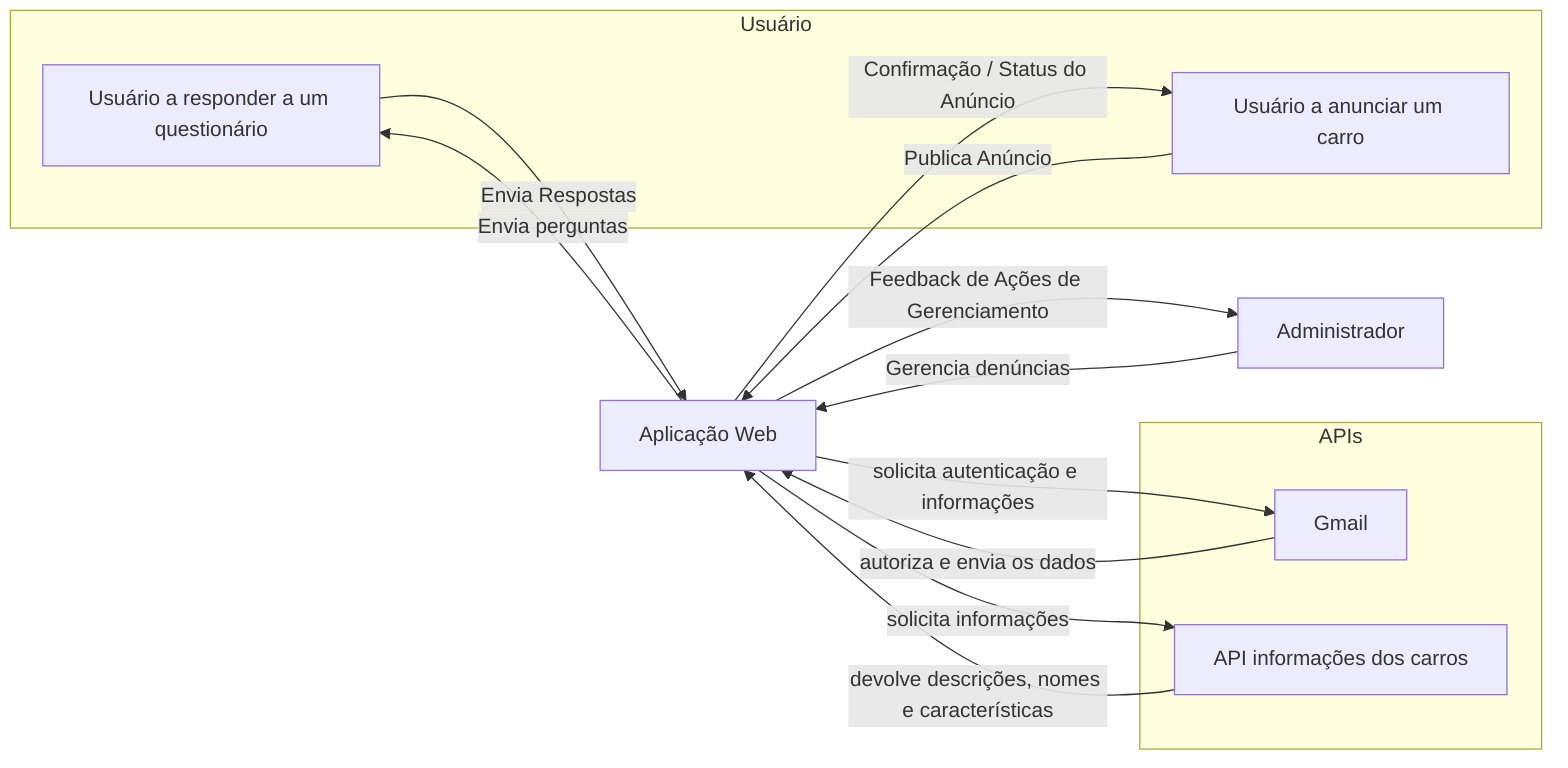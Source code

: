 ---
config:
  layout: dagre
---
flowchart LR
 subgraph s1["Usuário"]
        U1["Usuário a responder a um questionário"]
        U2["Usuário a anunciar um carro"]
  end
 subgraph APIs["APIs"]
        api1["Gmail"]
        api2["API informações dos carros"]
  end
    Adm["Administrador"] -- Gerencia denúncias --> AP["Aplicação Web"]
    AP -- Feedback de Ações de Gerenciamento --> Adm
    U1 -- Envia Respostas --> AP
    U2 -- Publica Anúncio --> AP
    api1 -- autoriza e envia os dados --> AP
    api2 -- devolve descrições, nomes e características --> AP
    AP -- Envia perguntas --> U1
    AP -- Confirmação / Status do Anúncio --> U2
    AP -- solicita autenticação e informações --> api1
    AP -- solicita informações --> api2